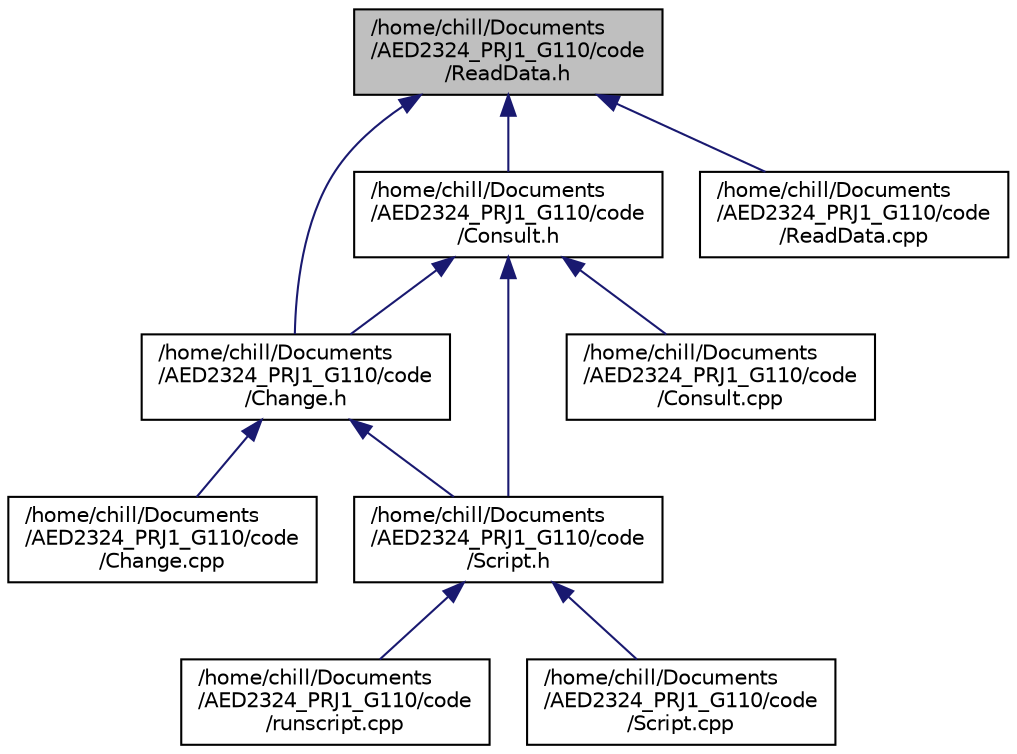 digraph "/home/chill/Documents/AED2324_PRJ1_G110/code/ReadData.h"
{
 // LATEX_PDF_SIZE
  edge [fontname="Helvetica",fontsize="10",labelfontname="Helvetica",labelfontsize="10"];
  node [fontname="Helvetica",fontsize="10",shape=record];
  Node1 [label="/home/chill/Documents\l/AED2324_PRJ1_G110/code\l/ReadData.h",height=0.2,width=0.4,color="black", fillcolor="grey75", style="filled", fontcolor="black",tooltip="Header file containing class definitions for ReadData and System, as well as related data structures."];
  Node1 -> Node2 [dir="back",color="midnightblue",fontsize="10",style="solid"];
  Node2 [label="/home/chill/Documents\l/AED2324_PRJ1_G110/code\l/Change.h",height=0.2,width=0.4,color="black", fillcolor="white", style="filled",URL="$Change_8h.html",tooltip="Header file for the Change class."];
  Node2 -> Node3 [dir="back",color="midnightblue",fontsize="10",style="solid"];
  Node3 [label="/home/chill/Documents\l/AED2324_PRJ1_G110/code\l/Change.cpp",height=0.2,width=0.4,color="black", fillcolor="white", style="filled",URL="$Change_8cpp.html",tooltip="Implementation of the Change class that handles student class and UC changes."];
  Node2 -> Node4 [dir="back",color="midnightblue",fontsize="10",style="solid"];
  Node4 [label="/home/chill/Documents\l/AED2324_PRJ1_G110/code\l/Script.h",height=0.2,width=0.4,color="black", fillcolor="white", style="filled",URL="$Script_8h.html",tooltip="Defines the Script class for interacting with the \"LEIC Schedules\" system."];
  Node4 -> Node5 [dir="back",color="midnightblue",fontsize="10",style="solid"];
  Node5 [label="/home/chill/Documents\l/AED2324_PRJ1_G110/code\l/runscript.cpp",height=0.2,width=0.4,color="black", fillcolor="white", style="filled",URL="$runscript_8cpp.html",tooltip="A simple C++ program that initializes a Script instance and runs it."];
  Node4 -> Node6 [dir="back",color="midnightblue",fontsize="10",style="solid"];
  Node6 [label="/home/chill/Documents\l/AED2324_PRJ1_G110/code\l/Script.cpp",height=0.2,width=0.4,color="black", fillcolor="white", style="filled",URL="$Script_8cpp.html",tooltip="Implementation of the Script class methods."];
  Node1 -> Node7 [dir="back",color="midnightblue",fontsize="10",style="solid"];
  Node7 [label="/home/chill/Documents\l/AED2324_PRJ1_G110/code\l/Consult.h",height=0.2,width=0.4,color="black", fillcolor="white", style="filled",URL="$Consult_8h.html",tooltip="Header file containing class definitions for Consult."];
  Node7 -> Node2 [dir="back",color="midnightblue",fontsize="10",style="solid"];
  Node7 -> Node8 [dir="back",color="midnightblue",fontsize="10",style="solid"];
  Node8 [label="/home/chill/Documents\l/AED2324_PRJ1_G110/code\l/Consult.cpp",height=0.2,width=0.4,color="black", fillcolor="white", style="filled",URL="$Consult_8cpp.html",tooltip="Implementation of the classes and functions defined in Consult.h."];
  Node7 -> Node4 [dir="back",color="midnightblue",fontsize="10",style="solid"];
  Node1 -> Node9 [dir="back",color="midnightblue",fontsize="10",style="solid"];
  Node9 [label="/home/chill/Documents\l/AED2324_PRJ1_G110/code\l/ReadData.cpp",height=0.2,width=0.4,color="black", fillcolor="white", style="filled",URL="$ReadData_8cpp.html",tooltip="Implementation of the classes and functions defined in ReadData.h."];
}
